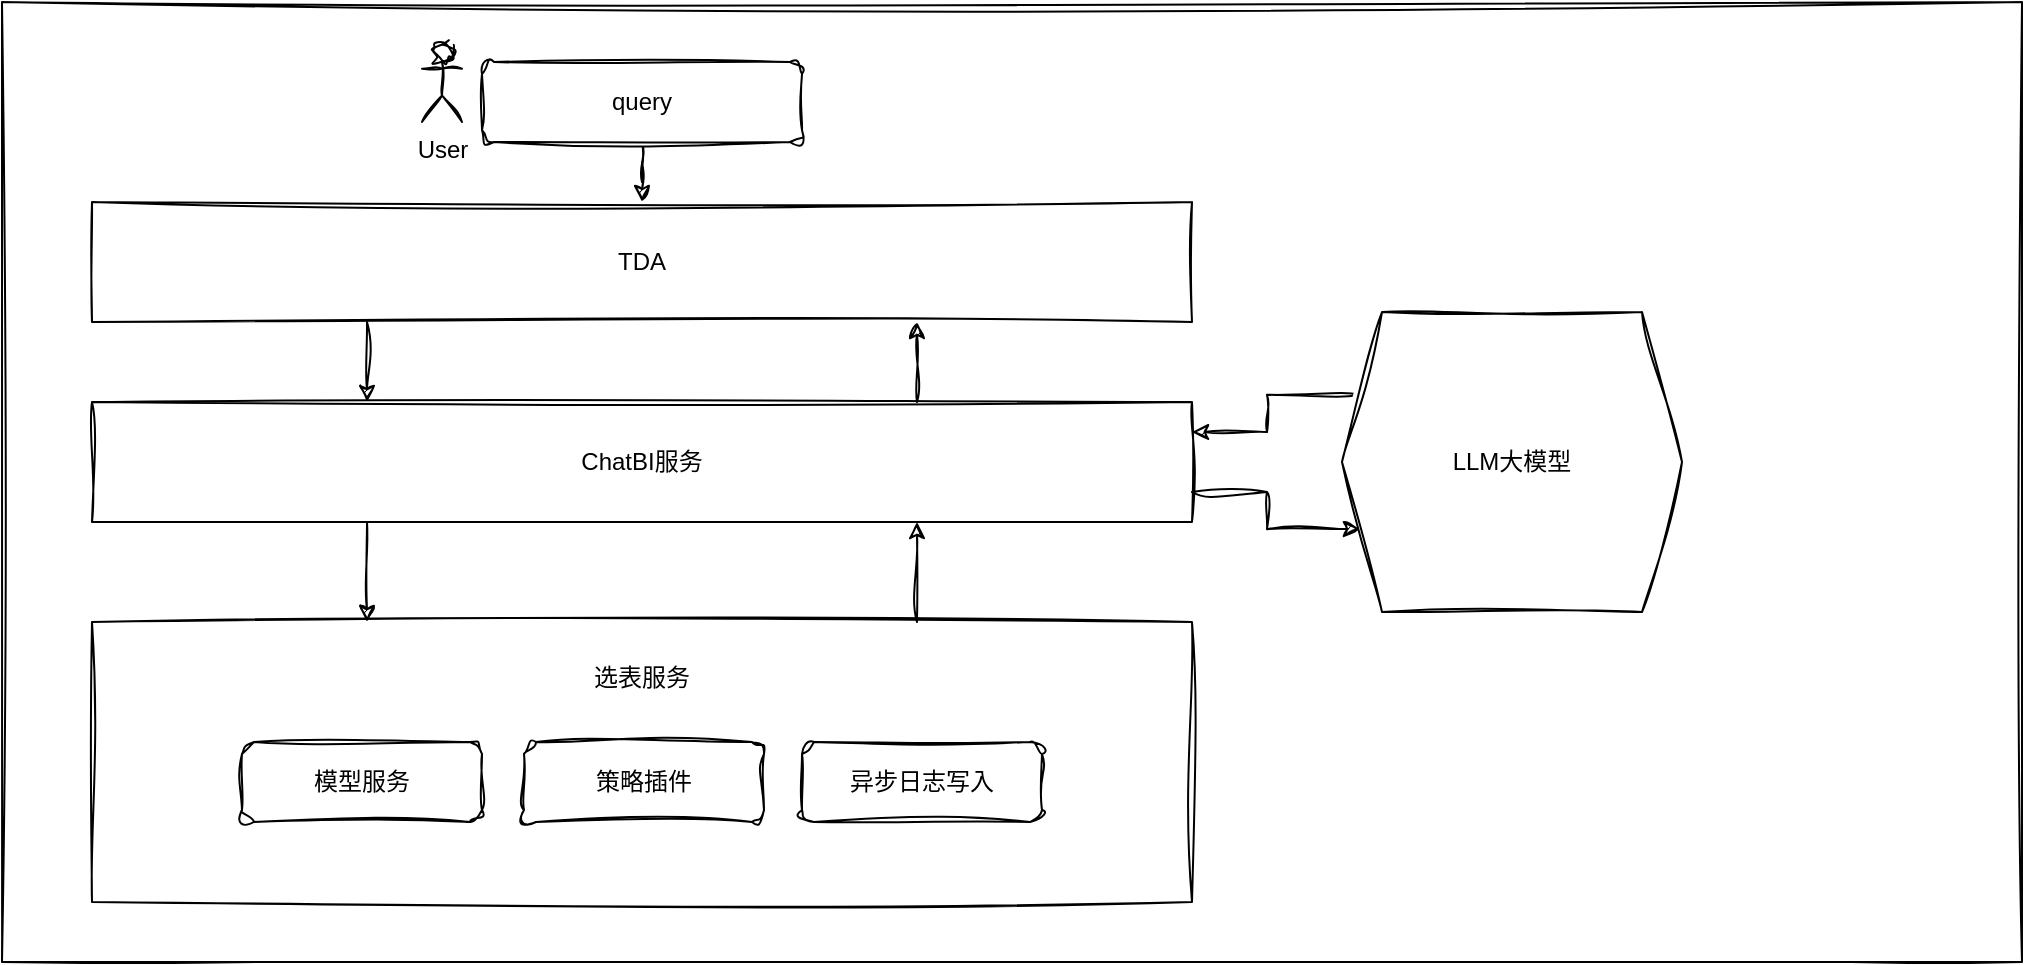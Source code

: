 <mxfile version="24.0.1" type="github">
  <diagram id="C5RBs43oDa-KdzZeNtuy" name="Page-1">
    <mxGraphModel dx="1434" dy="761" grid="1" gridSize="10" guides="1" tooltips="1" connect="1" arrows="1" fold="1" page="1" pageScale="1" pageWidth="827" pageHeight="1169" math="0" shadow="0">
      <root>
        <mxCell id="WIyWlLk6GJQsqaUBKTNV-0" />
        <mxCell id="WIyWlLk6GJQsqaUBKTNV-1" parent="WIyWlLk6GJQsqaUBKTNV-0" />
        <mxCell id="ebe6CAPBfRJyWC64Laac-6" value="" style="rounded=0;whiteSpace=wrap;html=1;sketch=1;hachureGap=4;jiggle=2;curveFitting=1;" vertex="1" parent="WIyWlLk6GJQsqaUBKTNV-1">
          <mxGeometry x="70" width="1010" height="480" as="geometry" />
        </mxCell>
        <mxCell id="QnterGlmtUt3-5TKs0jL-2" style="edgeStyle=orthogonalEdgeStyle;rounded=0;sketch=1;hachureGap=4;jiggle=2;curveFitting=1;orthogonalLoop=1;jettySize=auto;html=1;exitX=0.5;exitY=1;exitDx=0;exitDy=0;" parent="WIyWlLk6GJQsqaUBKTNV-1" source="WIyWlLk6GJQsqaUBKTNV-3" target="QnterGlmtUt3-5TKs0jL-0" edge="1">
          <mxGeometry relative="1" as="geometry" />
        </mxCell>
        <mxCell id="WIyWlLk6GJQsqaUBKTNV-3" value="query" style="rounded=1;whiteSpace=wrap;html=1;fontSize=12;glass=0;strokeWidth=1;shadow=0;sketch=1;curveFitting=1;jiggle=2;" parent="WIyWlLk6GJQsqaUBKTNV-1" vertex="1">
          <mxGeometry x="310" y="30" width="160" height="40" as="geometry" />
        </mxCell>
        <mxCell id="QnterGlmtUt3-5TKs0jL-0" value="TDA" style="rounded=0;whiteSpace=wrap;html=1;sketch=1;hachureGap=4;jiggle=2;curveFitting=1;" parent="WIyWlLk6GJQsqaUBKTNV-1" vertex="1">
          <mxGeometry x="115" y="100" width="550" height="60" as="geometry" />
        </mxCell>
        <mxCell id="ebe6CAPBfRJyWC64Laac-12" style="edgeStyle=orthogonalEdgeStyle;rounded=0;sketch=1;hachureGap=4;jiggle=2;curveFitting=1;orthogonalLoop=1;jettySize=auto;html=1;exitX=1;exitY=0.75;exitDx=0;exitDy=0;entryX=0;entryY=0.75;entryDx=0;entryDy=0;" edge="1" parent="WIyWlLk6GJQsqaUBKTNV-1" source="QnterGlmtUt3-5TKs0jL-4" target="ebe6CAPBfRJyWC64Laac-11">
          <mxGeometry relative="1" as="geometry" />
        </mxCell>
        <mxCell id="QnterGlmtUt3-5TKs0jL-4" value="ChatBI服务" style="rounded=0;whiteSpace=wrap;html=1;sketch=1;hachureGap=4;jiggle=2;curveFitting=1;" parent="WIyWlLk6GJQsqaUBKTNV-1" vertex="1">
          <mxGeometry x="115" y="200" width="550" height="60" as="geometry" />
        </mxCell>
        <mxCell id="QnterGlmtUt3-5TKs0jL-6" value="&lt;div&gt;&lt;br&gt;&lt;/div&gt;选表服务" style="rounded=0;whiteSpace=wrap;html=1;sketch=1;hachureGap=4;jiggle=2;curveFitting=1;align=center;glass=0;shadow=0;textShadow=0;horizontal=1;verticalAlign=top;" parent="WIyWlLk6GJQsqaUBKTNV-1" vertex="1">
          <mxGeometry x="115" y="310" width="550" height="140" as="geometry" />
        </mxCell>
        <mxCell id="QnterGlmtUt3-5TKs0jL-9" style="edgeStyle=orthogonalEdgeStyle;rounded=0;sketch=1;hachureGap=4;jiggle=2;curveFitting=1;orthogonalLoop=1;jettySize=auto;html=1;exitX=0.75;exitY=0;exitDx=0;exitDy=0;entryX=0.75;entryY=1;entryDx=0;entryDy=0;" parent="WIyWlLk6GJQsqaUBKTNV-1" source="QnterGlmtUt3-5TKs0jL-4" target="QnterGlmtUt3-5TKs0jL-0" edge="1">
          <mxGeometry relative="1" as="geometry" />
        </mxCell>
        <mxCell id="QnterGlmtUt3-5TKs0jL-5" style="edgeStyle=orthogonalEdgeStyle;rounded=0;sketch=1;hachureGap=4;jiggle=2;curveFitting=1;orthogonalLoop=1;jettySize=auto;html=1;exitX=0.25;exitY=1;exitDx=0;exitDy=0;entryX=0.25;entryY=0;entryDx=0;entryDy=0;" parent="WIyWlLk6GJQsqaUBKTNV-1" source="QnterGlmtUt3-5TKs0jL-0" target="QnterGlmtUt3-5TKs0jL-4" edge="1">
          <mxGeometry relative="1" as="geometry" />
        </mxCell>
        <mxCell id="QnterGlmtUt3-5TKs0jL-8" style="edgeStyle=orthogonalEdgeStyle;rounded=0;sketch=1;hachureGap=4;jiggle=2;curveFitting=1;orthogonalLoop=1;jettySize=auto;html=1;exitX=0.75;exitY=0;exitDx=0;exitDy=0;entryX=0.75;entryY=1;entryDx=0;entryDy=0;" parent="WIyWlLk6GJQsqaUBKTNV-1" source="QnterGlmtUt3-5TKs0jL-6" target="QnterGlmtUt3-5TKs0jL-4" edge="1">
          <mxGeometry relative="1" as="geometry" />
        </mxCell>
        <mxCell id="QnterGlmtUt3-5TKs0jL-7" style="edgeStyle=orthogonalEdgeStyle;rounded=0;sketch=1;hachureGap=4;jiggle=2;curveFitting=1;orthogonalLoop=1;jettySize=auto;html=1;exitX=0.25;exitY=1;exitDx=0;exitDy=0;entryX=0.25;entryY=0;entryDx=0;entryDy=0;" parent="WIyWlLk6GJQsqaUBKTNV-1" source="QnterGlmtUt3-5TKs0jL-4" target="QnterGlmtUt3-5TKs0jL-6" edge="1">
          <mxGeometry relative="1" as="geometry" />
        </mxCell>
        <mxCell id="QnterGlmtUt3-5TKs0jL-11" value="User" style="shape=umlActor;verticalLabelPosition=bottom;verticalAlign=top;html=1;outlineConnect=0;sketch=1;hachureGap=4;jiggle=2;curveFitting=1;" parent="WIyWlLk6GJQsqaUBKTNV-1" vertex="1">
          <mxGeometry x="280" y="20" width="20" height="40" as="geometry" />
        </mxCell>
        <mxCell id="ebe6CAPBfRJyWC64Laac-0" value="模型服务" style="rounded=1;whiteSpace=wrap;html=1;sketch=1;hachureGap=4;jiggle=2;curveFitting=1;" vertex="1" parent="WIyWlLk6GJQsqaUBKTNV-1">
          <mxGeometry x="190" y="370" width="120" height="40" as="geometry" />
        </mxCell>
        <mxCell id="ebe6CAPBfRJyWC64Laac-2" value="策略插件" style="rounded=1;whiteSpace=wrap;html=1;sketch=1;hachureGap=4;jiggle=2;curveFitting=1;" vertex="1" parent="WIyWlLk6GJQsqaUBKTNV-1">
          <mxGeometry x="331" y="370" width="120" height="40" as="geometry" />
        </mxCell>
        <mxCell id="ebe6CAPBfRJyWC64Laac-3" value="异步日志写入" style="rounded=1;whiteSpace=wrap;html=1;sketch=1;hachureGap=4;jiggle=2;curveFitting=1;" vertex="1" parent="WIyWlLk6GJQsqaUBKTNV-1">
          <mxGeometry x="470" y="370" width="120" height="40" as="geometry" />
        </mxCell>
        <mxCell id="ebe6CAPBfRJyWC64Laac-13" style="edgeStyle=orthogonalEdgeStyle;rounded=0;sketch=1;hachureGap=4;jiggle=2;curveFitting=1;orthogonalLoop=1;jettySize=auto;html=1;exitX=0;exitY=0.25;exitDx=0;exitDy=0;entryX=1;entryY=0.25;entryDx=0;entryDy=0;" edge="1" parent="WIyWlLk6GJQsqaUBKTNV-1" source="ebe6CAPBfRJyWC64Laac-11" target="QnterGlmtUt3-5TKs0jL-4">
          <mxGeometry relative="1" as="geometry" />
        </mxCell>
        <mxCell id="ebe6CAPBfRJyWC64Laac-11" value="LLM大模型" style="shape=hexagon;perimeter=hexagonPerimeter2;whiteSpace=wrap;html=1;fixedSize=1;sketch=1;hachureGap=4;jiggle=2;curveFitting=1;" vertex="1" parent="WIyWlLk6GJQsqaUBKTNV-1">
          <mxGeometry x="740" y="155" width="170" height="150" as="geometry" />
        </mxCell>
      </root>
    </mxGraphModel>
  </diagram>
</mxfile>
